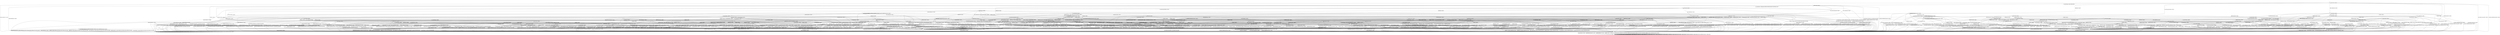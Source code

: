 digraph h23 {
s0 [label="s0"];
s1 [label="s1"];
s2 [label="s2"];
s6 [label="s6"];
s10 [label="s10"];
s30 [label="s30"];
s75 [label="s75"];
s77 [label="s77"];
s3 [label="s3"];
s4 [label="s4"];
s7 [label="s7"];
s8 [label="s8"];
s9 [label="s9"];
s11 [label="s11"];
s22 [label="s22"];
s76 [label="s76"];
s78 [label="s78"];
s79 [label="s79"];
s81 [label="s81"];
s83 [label="s83"];
s85 [label="s85"];
s88 [label="s88"];
s98 [label="s98"];
s100 [label="s100"];
s5 [label="s5"];
s12 [label="s12"];
s13 [label="s13"];
s14 [label="s14"];
s23 [label="s23"];
s24 [label="s24"];
s31 [label="s31"];
s33 [label="s33"];
s38 [label="s38"];
s39 [label="s39"];
s44 [label="s44"];
s80 [label="s80"];
s82 [label="s82"];
s86 [label="s86"];
s87 [label="s87"];
s89 [label="s89"];
s90 [label="s90"];
s92 [label="s92"];
s94 [label="s94"];
s99 [label="s99"];
s15 [label="s15"];
s16 [label="s16"];
s25 [label="s25"];
s26 [label="s26"];
s32 [label="s32"];
s34 [label="s34"];
s36 [label="s36"];
s40 [label="s40"];
s41 [label="s41"];
s42 [label="s42"];
s46 [label="s46"];
s53 [label="s53"];
s54 [label="s54"];
s60 [label="s60"];
s84 [label="s84"];
s91 [label="s91"];
s93 [label="s93"];
s96 [label="s96"];
s97 [label="s97"];
s101 [label="s101"];
s17 [label="s17"];
s18 [label="s18"];
s19 [label="s19"];
s20 [label="s20"];
s27 [label="s27"];
s35 [label="s35"];
s37 [label="s37"];
s43 [label="s43"];
s47 [label="s47"];
s48 [label="s48"];
s49 [label="s49"];
s55 [label="s55"];
s56 [label="s56"];
s57 [label="s57"];
s61 [label="s61"];
s62 [label="s62"];
s95 [label="s95"];
s21 [label="s21"];
s28 [label="s28"];
s45 [label="s45"];
s50 [label="s50"];
s51 [label="s51"];
s58 [label="s58"];
s59 [label="s59"];
s63 [label="s63"];
s64 [label="s64"];
s65 [label="s65"];
s66 [label="s66"];
s68 [label="s68"];
s69 [label="s69"];
s29 [label="s29"];
s52 [label="s52"];
s67 [label="s67"];
s70 [label="s70"];
s71 [label="s71"];
s72 [label="s72"];
s73 [label="s73"];
s74 [label="s74"];
s0 -> s1 [label="RSA_CLIENT_HELLO / HELLO_VERIFY_REQUEST"];
s0 -> s2 [label="RSA_CLIENT_KEY_EXCHANGE / TIMEOUT"];
s0 -> s10 [label="CHANGE_CIPHER_SPEC / TIMEOUT"];
s0 -> s30 [label="FINISHED / TIMEOUT"];
s0 -> s0 [label="APPLICATION / TIMEOUT"];
s0 -> s75 [label="CERTIFICATE / TIMEOUT"];
s0 -> s77 [label="EMPTY_CERTIFICATE / TIMEOUT"];
s0 -> s30 [label="CERTIFICATE_VERIFY / TIMEOUT"];
s0 -> s6 [label="Alert(WARNING,CLOSE_NOTIFY) / TIMEOUT"];
s0 -> s6 [label="Alert(FATAL,UNEXPECTED_MESSAGE) / TIMEOUT"];
s1 -> s3 [label="RSA_CLIENT_HELLO / SERVER_HELLO,CERTIFICATE,CERTIFICATE_REQUEST,SERVER_HELLO_DONE"];
s1 -> s4 [label="RSA_CLIENT_KEY_EXCHANGE / TIMEOUT"];
s1 -> s10 [label="CHANGE_CIPHER_SPEC / TIMEOUT"];
s1 -> s8 [label="FINISHED / TIMEOUT"];
s1 -> s1 [label="APPLICATION / TIMEOUT"];
s1 -> s22 [label="CERTIFICATE / TIMEOUT"];
s1 -> s11 [label="EMPTY_CERTIFICATE / TIMEOUT"];
s1 -> s8 [label="CERTIFICATE_VERIFY / TIMEOUT"];
s1 -> s6 [label="Alert(WARNING,CLOSE_NOTIFY) / Alert(WARNING,CLOSE_NOTIFY)"];
s1 -> s6 [label="Alert(FATAL,UNEXPECTED_MESSAGE) / TIMEOUT"];
s2 -> s81 [label="RSA_CLIENT_HELLO / TIMEOUT"];
s2 -> s30 [label="RSA_CLIENT_KEY_EXCHANGE / TIMEOUT"];
s2 -> s9 [label="CHANGE_CIPHER_SPEC / TIMEOUT"];
s2 -> s88 [label="FINISHED / TIMEOUT"];
s2 -> s2 [label="APPLICATION / TIMEOUT"];
s2 -> s79 [label="CERTIFICATE / TIMEOUT"];
s2 -> s79 [label="EMPTY_CERTIFICATE / TIMEOUT"];
s2 -> s76 [label="CERTIFICATE_VERIFY / TIMEOUT"];
s2 -> s6 [label="Alert(WARNING,CLOSE_NOTIFY) / TIMEOUT"];
s2 -> s6 [label="Alert(FATAL,UNEXPECTED_MESSAGE) / TIMEOUT"];
s6 -> s7 [label="RSA_CLIENT_HELLO / TIMEOUT"];
s6 -> s7 [label="RSA_CLIENT_KEY_EXCHANGE / TIMEOUT"];
s6 -> s7 [label="CHANGE_CIPHER_SPEC / TIMEOUT"];
s6 -> s7 [label="FINISHED / TIMEOUT"];
s6 -> s7 [label="APPLICATION / TIMEOUT"];
s6 -> s7 [label="CERTIFICATE / TIMEOUT"];
s6 -> s7 [label="EMPTY_CERTIFICATE / TIMEOUT"];
s6 -> s7 [label="CERTIFICATE_VERIFY / TIMEOUT"];
s6 -> s7 [label="Alert(WARNING,CLOSE_NOTIFY) / TIMEOUT"];
s6 -> s7 [label="Alert(FATAL,UNEXPECTED_MESSAGE) / TIMEOUT"];
s10 -> s10 [label="RSA_CLIENT_HELLO / TIMEOUT"];
s10 -> s10 [label="RSA_CLIENT_KEY_EXCHANGE / TIMEOUT"];
s10 -> s10 [label="CHANGE_CIPHER_SPEC / TIMEOUT"];
s10 -> s10 [label="FINISHED / TIMEOUT"];
s10 -> s10 [label="APPLICATION / TIMEOUT"];
s10 -> s10 [label="CERTIFICATE / TIMEOUT"];
s10 -> s10 [label="EMPTY_CERTIFICATE / TIMEOUT"];
s10 -> s10 [label="CERTIFICATE_VERIFY / TIMEOUT"];
s10 -> s10 [label="Alert(WARNING,CLOSE_NOTIFY) / TIMEOUT"];
s10 -> s10 [label="Alert(FATAL,UNEXPECTED_MESSAGE) / TIMEOUT"];
s30 -> s30 [label="RSA_CLIENT_HELLO / TIMEOUT"];
s30 -> s30 [label="RSA_CLIENT_KEY_EXCHANGE / TIMEOUT"];
s30 -> s10 [label="CHANGE_CIPHER_SPEC / TIMEOUT"];
s30 -> s30 [label="FINISHED / TIMEOUT"];
s30 -> s30 [label="APPLICATION / TIMEOUT"];
s30 -> s30 [label="CERTIFICATE / TIMEOUT"];
s30 -> s30 [label="EMPTY_CERTIFICATE / TIMEOUT"];
s30 -> s30 [label="CERTIFICATE_VERIFY / TIMEOUT"];
s30 -> s6 [label="Alert(WARNING,CLOSE_NOTIFY) / TIMEOUT"];
s30 -> s6 [label="Alert(FATAL,UNEXPECTED_MESSAGE) / TIMEOUT"];
s75 -> s98 [label="RSA_CLIENT_HELLO / TIMEOUT"];
s75 -> s100 [label="RSA_CLIENT_KEY_EXCHANGE / TIMEOUT"];
s75 -> s10 [label="CHANGE_CIPHER_SPEC / TIMEOUT"];
s75 -> s75 [label="FINISHED / TIMEOUT"];
s75 -> s75 [label="APPLICATION / TIMEOUT"];
s75 -> s30 [label="CERTIFICATE / TIMEOUT"];
s75 -> s30 [label="EMPTY_CERTIFICATE / TIMEOUT"];
s75 -> s78 [label="CERTIFICATE_VERIFY / TIMEOUT"];
s75 -> s6 [label="Alert(WARNING,CLOSE_NOTIFY) / TIMEOUT"];
s75 -> s6 [label="Alert(FATAL,UNEXPECTED_MESSAGE) / TIMEOUT"];
s77 -> s83 [label="RSA_CLIENT_HELLO / TIMEOUT"];
s77 -> s79 [label="RSA_CLIENT_KEY_EXCHANGE / TIMEOUT"];
s77 -> s9 [label="CHANGE_CIPHER_SPEC / TIMEOUT"];
s77 -> s85 [label="FINISHED / TIMEOUT"];
s77 -> s77 [label="APPLICATION / TIMEOUT"];
s77 -> s30 [label="CERTIFICATE / TIMEOUT"];
s77 -> s30 [label="EMPTY_CERTIFICATE / TIMEOUT"];
s77 -> s78 [label="CERTIFICATE_VERIFY / TIMEOUT"];
s77 -> s6 [label="Alert(WARNING,CLOSE_NOTIFY) / TIMEOUT"];
s77 -> s6 [label="Alert(FATAL,UNEXPECTED_MESSAGE) / TIMEOUT"];
s3 -> s6 [label="RSA_CLIENT_HELLO / Alert(FATAL,UNEXPECTED_MESSAGE)"];
s3 -> s13 [label="RSA_CLIENT_KEY_EXCHANGE / TIMEOUT"];
s3 -> s10 [label="CHANGE_CIPHER_SPEC / TIMEOUT"];
s3 -> s8 [label="FINISHED / TIMEOUT"];
s3 -> s3 [label="APPLICATION / TIMEOUT"];
s3 -> s99 [label="CERTIFICATE / TIMEOUT"];
s3 -> s33 [label="EMPTY_CERTIFICATE / TIMEOUT"];
s3 -> s8 [label="CERTIFICATE_VERIFY / TIMEOUT"];
s3 -> s6 [label="Alert(WARNING,CLOSE_NOTIFY) / Alert(WARNING,CLOSE_NOTIFY)"];
s3 -> s6 [label="Alert(FATAL,UNEXPECTED_MESSAGE) / TIMEOUT"];
s4 -> s12 [label="RSA_CLIENT_HELLO / TIMEOUT"];
s4 -> s8 [label="RSA_CLIENT_KEY_EXCHANGE / TIMEOUT"];
s4 -> s5 [label="CHANGE_CIPHER_SPEC / TIMEOUT"];
s4 -> s23 [label="FINISHED / TIMEOUT"];
s4 -> s4 [label="APPLICATION / TIMEOUT"];
s4 -> s31 [label="CERTIFICATE / TIMEOUT"];
s4 -> s31 [label="EMPTY_CERTIFICATE / TIMEOUT"];
s4 -> s38 [label="CERTIFICATE_VERIFY / TIMEOUT"];
s4 -> s6 [label="Alert(WARNING,CLOSE_NOTIFY) / Alert(WARNING,CLOSE_NOTIFY)"];
s4 -> s6 [label="Alert(FATAL,UNEXPECTED_MESSAGE) / TIMEOUT"];
s7 -> s7 [label="RSA_CLIENT_HELLO / SOCKET_CLOSED"];
s7 -> s7 [label="RSA_CLIENT_KEY_EXCHANGE / SOCKET_CLOSED"];
s7 -> s7 [label="CHANGE_CIPHER_SPEC / SOCKET_CLOSED"];
s7 -> s7 [label="FINISHED / SOCKET_CLOSED"];
s7 -> s7 [label="APPLICATION / SOCKET_CLOSED"];
s7 -> s7 [label="CERTIFICATE / SOCKET_CLOSED"];
s7 -> s7 [label="EMPTY_CERTIFICATE / SOCKET_CLOSED"];
s7 -> s7 [label="CERTIFICATE_VERIFY / SOCKET_CLOSED"];
s7 -> s7 [label="Alert(WARNING,CLOSE_NOTIFY) / SOCKET_CLOSED"];
s7 -> s7 [label="Alert(FATAL,UNEXPECTED_MESSAGE) / SOCKET_CLOSED"];
s8 -> s8 [label="RSA_CLIENT_HELLO / TIMEOUT"];
s8 -> s8 [label="RSA_CLIENT_KEY_EXCHANGE / TIMEOUT"];
s8 -> s10 [label="CHANGE_CIPHER_SPEC / TIMEOUT"];
s8 -> s8 [label="FINISHED / TIMEOUT"];
s8 -> s8 [label="APPLICATION / TIMEOUT"];
s8 -> s8 [label="CERTIFICATE / TIMEOUT"];
s8 -> s8 [label="EMPTY_CERTIFICATE / TIMEOUT"];
s8 -> s8 [label="CERTIFICATE_VERIFY / TIMEOUT"];
s8 -> s6 [label="Alert(WARNING,CLOSE_NOTIFY) / Alert(WARNING,CLOSE_NOTIFY)"];
s8 -> s6 [label="Alert(FATAL,UNEXPECTED_MESSAGE) / TIMEOUT"];
s9 -> s6 [label="RSA_CLIENT_HELLO / TIMEOUT"];
s9 -> s6 [label="RSA_CLIENT_KEY_EXCHANGE / TIMEOUT"];
s9 -> s10 [label="CHANGE_CIPHER_SPEC / TIMEOUT"];
s9 -> s6 [label="FINISHED / TIMEOUT"];
s9 -> s9 [label="APPLICATION / TIMEOUT"];
s9 -> s6 [label="CERTIFICATE / TIMEOUT"];
s9 -> s6 [label="EMPTY_CERTIFICATE / TIMEOUT"];
s9 -> s6 [label="CERTIFICATE_VERIFY / TIMEOUT"];
s9 -> s9 [label="Alert(WARNING,CLOSE_NOTIFY) / TIMEOUT"];
s9 -> s9 [label="Alert(FATAL,UNEXPECTED_MESSAGE) / TIMEOUT"];
s11 -> s14 [label="RSA_CLIENT_HELLO / TIMEOUT"];
s11 -> s31 [label="RSA_CLIENT_KEY_EXCHANGE / TIMEOUT"];
s11 -> s5 [label="CHANGE_CIPHER_SPEC / TIMEOUT"];
s11 -> s24 [label="FINISHED / TIMEOUT"];
s11 -> s11 [label="APPLICATION / TIMEOUT"];
s11 -> s8 [label="CERTIFICATE / TIMEOUT"];
s11 -> s8 [label="EMPTY_CERTIFICATE / TIMEOUT"];
s11 -> s39 [label="CERTIFICATE_VERIFY / TIMEOUT"];
s11 -> s6 [label="Alert(WARNING,CLOSE_NOTIFY) / Alert(WARNING,CLOSE_NOTIFY)"];
s11 -> s6 [label="Alert(FATAL,UNEXPECTED_MESSAGE) / TIMEOUT"];
s22 -> s22 [label="RSA_CLIENT_HELLO / TIMEOUT"];
s22 -> s99 [label="RSA_CLIENT_KEY_EXCHANGE / TIMEOUT"];
s22 -> s10 [label="CHANGE_CIPHER_SPEC / TIMEOUT"];
s22 -> s44 [label="FINISHED / TIMEOUT"];
s22 -> s22 [label="APPLICATION / TIMEOUT"];
s22 -> s8 [label="CERTIFICATE / TIMEOUT"];
s22 -> s8 [label="EMPTY_CERTIFICATE / TIMEOUT"];
s22 -> s39 [label="CERTIFICATE_VERIFY / TIMEOUT"];
s22 -> s6 [label="Alert(WARNING,CLOSE_NOTIFY) / Alert(WARNING,CLOSE_NOTIFY)"];
s22 -> s6 [label="Alert(FATAL,UNEXPECTED_MESSAGE) / TIMEOUT"];
s76 -> s82 [label="RSA_CLIENT_HELLO / TIMEOUT"];
s76 -> s30 [label="RSA_CLIENT_KEY_EXCHANGE / TIMEOUT"];
s76 -> s9 [label="CHANGE_CIPHER_SPEC / TIMEOUT"];
s76 -> s89 [label="FINISHED / TIMEOUT"];
s76 -> s76 [label="APPLICATION / TIMEOUT"];
s76 -> s80 [label="CERTIFICATE / TIMEOUT"];
s76 -> s80 [label="EMPTY_CERTIFICATE / TIMEOUT"];
s76 -> s30 [label="CERTIFICATE_VERIFY / TIMEOUT"];
s76 -> s6 [label="Alert(WARNING,CLOSE_NOTIFY) / TIMEOUT"];
s76 -> s6 [label="Alert(FATAL,UNEXPECTED_MESSAGE) / TIMEOUT"];
s78 -> s78 [label="RSA_CLIENT_HELLO / TIMEOUT"];
s78 -> s80 [label="RSA_CLIENT_KEY_EXCHANGE / TIMEOUT"];
s78 -> s9 [label="CHANGE_CIPHER_SPEC / TIMEOUT"];
s78 -> s86 [label="FINISHED / TIMEOUT"];
s78 -> s78 [label="APPLICATION / TIMEOUT"];
s78 -> s30 [label="CERTIFICATE / TIMEOUT"];
s78 -> s30 [label="EMPTY_CERTIFICATE / TIMEOUT"];
s78 -> s30 [label="CERTIFICATE_VERIFY / TIMEOUT"];
s78 -> s6 [label="Alert(WARNING,CLOSE_NOTIFY) / TIMEOUT"];
s78 -> s6 [label="Alert(FATAL,UNEXPECTED_MESSAGE) / TIMEOUT"];
s79 -> s87 [label="RSA_CLIENT_HELLO / TIMEOUT"];
s79 -> s30 [label="RSA_CLIENT_KEY_EXCHANGE / TIMEOUT"];
s79 -> s9 [label="CHANGE_CIPHER_SPEC / TIMEOUT"];
s79 -> s92 [label="FINISHED / TIMEOUT"];
s79 -> s79 [label="APPLICATION / TIMEOUT"];
s79 -> s30 [label="CERTIFICATE / TIMEOUT"];
s79 -> s30 [label="EMPTY_CERTIFICATE / TIMEOUT"];
s79 -> s80 [label="CERTIFICATE_VERIFY / TIMEOUT"];
s79 -> s6 [label="Alert(WARNING,CLOSE_NOTIFY) / TIMEOUT"];
s79 -> s6 [label="Alert(FATAL,UNEXPECTED_MESSAGE) / TIMEOUT"];
s81 -> s30 [label="RSA_CLIENT_HELLO / TIMEOUT"];
s81 -> s30 [label="RSA_CLIENT_KEY_EXCHANGE / TIMEOUT"];
s81 -> s9 [label="CHANGE_CIPHER_SPEC / TIMEOUT"];
s81 -> s90 [label="FINISHED / TIMEOUT"];
s81 -> s81 [label="APPLICATION / TIMEOUT"];
s81 -> s87 [label="CERTIFICATE / TIMEOUT"];
s81 -> s87 [label="EMPTY_CERTIFICATE / TIMEOUT"];
s81 -> s82 [label="CERTIFICATE_VERIFY / TIMEOUT"];
s81 -> s6 [label="Alert(WARNING,CLOSE_NOTIFY) / TIMEOUT"];
s81 -> s6 [label="Alert(FATAL,UNEXPECTED_MESSAGE) / TIMEOUT"];
s83 -> s30 [label="RSA_CLIENT_HELLO / TIMEOUT"];
s83 -> s87 [label="RSA_CLIENT_KEY_EXCHANGE / TIMEOUT"];
s83 -> s9 [label="CHANGE_CIPHER_SPEC / TIMEOUT"];
s83 -> s94 [label="FINISHED / TIMEOUT"];
s83 -> s83 [label="APPLICATION / TIMEOUT"];
s83 -> s30 [label="CERTIFICATE / TIMEOUT"];
s83 -> s30 [label="EMPTY_CERTIFICATE / TIMEOUT"];
s83 -> s78 [label="CERTIFICATE_VERIFY / TIMEOUT"];
s83 -> s6 [label="Alert(WARNING,CLOSE_NOTIFY) / TIMEOUT"];
s83 -> s6 [label="Alert(FATAL,UNEXPECTED_MESSAGE) / TIMEOUT"];
s85 -> s94 [label="RSA_CLIENT_HELLO / TIMEOUT"];
s85 -> s92 [label="RSA_CLIENT_KEY_EXCHANGE / TIMEOUT"];
s85 -> s9 [label="CHANGE_CIPHER_SPEC / TIMEOUT"];
s85 -> s30 [label="FINISHED / TIMEOUT"];
s85 -> s85 [label="APPLICATION / TIMEOUT"];
s85 -> s30 [label="CERTIFICATE / TIMEOUT"];
s85 -> s30 [label="EMPTY_CERTIFICATE / TIMEOUT"];
s85 -> s86 [label="CERTIFICATE_VERIFY / TIMEOUT"];
s85 -> s6 [label="Alert(WARNING,CLOSE_NOTIFY) / TIMEOUT"];
s85 -> s6 [label="Alert(FATAL,UNEXPECTED_MESSAGE) / TIMEOUT"];
s88 -> s90 [label="RSA_CLIENT_HELLO / TIMEOUT"];
s88 -> s30 [label="RSA_CLIENT_KEY_EXCHANGE / TIMEOUT"];
s88 -> s9 [label="CHANGE_CIPHER_SPEC / TIMEOUT"];
s88 -> s30 [label="FINISHED / TIMEOUT"];
s88 -> s88 [label="APPLICATION / TIMEOUT"];
s88 -> s92 [label="CERTIFICATE / TIMEOUT"];
s88 -> s92 [label="EMPTY_CERTIFICATE / TIMEOUT"];
s88 -> s89 [label="CERTIFICATE_VERIFY / TIMEOUT"];
s88 -> s6 [label="Alert(WARNING,CLOSE_NOTIFY) / TIMEOUT"];
s88 -> s6 [label="Alert(FATAL,UNEXPECTED_MESSAGE) / TIMEOUT"];
s98 -> s30 [label="RSA_CLIENT_HELLO / TIMEOUT"];
s98 -> s100 [label="RSA_CLIENT_KEY_EXCHANGE / TIMEOUT"];
s98 -> s10 [label="CHANGE_CIPHER_SPEC / TIMEOUT"];
s98 -> s98 [label="FINISHED / TIMEOUT"];
s98 -> s98 [label="APPLICATION / TIMEOUT"];
s98 -> s30 [label="CERTIFICATE / TIMEOUT"];
s98 -> s30 [label="EMPTY_CERTIFICATE / TIMEOUT"];
s98 -> s78 [label="CERTIFICATE_VERIFY / TIMEOUT"];
s98 -> s6 [label="Alert(WARNING,CLOSE_NOTIFY) / TIMEOUT"];
s98 -> s6 [label="Alert(FATAL,UNEXPECTED_MESSAGE) / TIMEOUT"];
s100 -> s100 [label="RSA_CLIENT_HELLO / TIMEOUT"];
s100 -> s30 [label="RSA_CLIENT_KEY_EXCHANGE / TIMEOUT"];
s100 -> s10 [label="CHANGE_CIPHER_SPEC / TIMEOUT"];
s100 -> s100 [label="FINISHED / TIMEOUT"];
s100 -> s100 [label="APPLICATION / TIMEOUT"];
s100 -> s30 [label="CERTIFICATE / TIMEOUT"];
s100 -> s30 [label="EMPTY_CERTIFICATE / TIMEOUT"];
s100 -> s80 [label="CERTIFICATE_VERIFY / TIMEOUT"];
s100 -> s6 [label="Alert(WARNING,CLOSE_NOTIFY) / TIMEOUT"];
s100 -> s6 [label="Alert(FATAL,UNEXPECTED_MESSAGE) / TIMEOUT"];
s5 -> s6 [label="RSA_CLIENT_HELLO / Alert(FATAL,UNEXPECTED_MESSAGE)"];
s5 -> s6 [label="RSA_CLIENT_KEY_EXCHANGE / Alert(FATAL,UNEXPECTED_MESSAGE)"];
s5 -> s10 [label="CHANGE_CIPHER_SPEC / TIMEOUT"];
s5 -> s6 [label="FINISHED / Alert(FATAL,UNEXPECTED_MESSAGE)"];
s5 -> s5 [label="APPLICATION / TIMEOUT"];
s5 -> s6 [label="CERTIFICATE / Alert(FATAL,UNEXPECTED_MESSAGE)"];
s5 -> s6 [label="EMPTY_CERTIFICATE / Alert(FATAL,UNEXPECTED_MESSAGE)"];
s5 -> s6 [label="CERTIFICATE_VERIFY / Alert(FATAL,UNEXPECTED_MESSAGE)"];
s5 -> s5 [label="Alert(WARNING,CLOSE_NOTIFY) / TIMEOUT"];
s5 -> s5 [label="Alert(FATAL,UNEXPECTED_MESSAGE) / TIMEOUT"];
s12 -> s8 [label="RSA_CLIENT_HELLO / TIMEOUT"];
s12 -> s8 [label="RSA_CLIENT_KEY_EXCHANGE / TIMEOUT"];
s12 -> s5 [label="CHANGE_CIPHER_SPEC / TIMEOUT"];
s12 -> s25 [label="FINISHED / TIMEOUT"];
s12 -> s12 [label="APPLICATION / TIMEOUT"];
s12 -> s34 [label="CERTIFICATE / TIMEOUT"];
s12 -> s34 [label="EMPTY_CERTIFICATE / TIMEOUT"];
s12 -> s40 [label="CERTIFICATE_VERIFY / TIMEOUT"];
s12 -> s6 [label="Alert(WARNING,CLOSE_NOTIFY) / Alert(WARNING,CLOSE_NOTIFY)"];
s12 -> s6 [label="Alert(FATAL,UNEXPECTED_MESSAGE) / TIMEOUT"];
s13 -> s12 [label="RSA_CLIENT_HELLO / TIMEOUT"];
s13 -> s8 [label="RSA_CLIENT_KEY_EXCHANGE / TIMEOUT"];
s13 -> s15 [label="CHANGE_CIPHER_SPEC / TIMEOUT"];
s13 -> s23 [label="FINISHED / TIMEOUT"];
s13 -> s13 [label="APPLICATION / TIMEOUT"];
s13 -> s41 [label="CERTIFICATE / TIMEOUT"];
s13 -> s60 [label="EMPTY_CERTIFICATE / TIMEOUT"];
s13 -> s16 [label="CERTIFICATE_VERIFY / TIMEOUT"];
s13 -> s6 [label="Alert(WARNING,CLOSE_NOTIFY) / Alert(WARNING,CLOSE_NOTIFY)"];
s13 -> s6 [label="Alert(FATAL,UNEXPECTED_MESSAGE) / TIMEOUT"];
s14 -> s8 [label="RSA_CLIENT_HELLO / TIMEOUT"];
s14 -> s34 [label="RSA_CLIENT_KEY_EXCHANGE / TIMEOUT"];
s14 -> s5 [label="CHANGE_CIPHER_SPEC / TIMEOUT"];
s14 -> s26 [label="FINISHED / TIMEOUT"];
s14 -> s14 [label="APPLICATION / TIMEOUT"];
s14 -> s8 [label="CERTIFICATE / TIMEOUT"];
s14 -> s8 [label="EMPTY_CERTIFICATE / TIMEOUT"];
s14 -> s42 [label="CERTIFICATE_VERIFY / TIMEOUT"];
s14 -> s6 [label="Alert(WARNING,CLOSE_NOTIFY) / Alert(WARNING,CLOSE_NOTIFY)"];
s14 -> s6 [label="Alert(FATAL,UNEXPECTED_MESSAGE) / TIMEOUT"];
s23 -> s25 [label="RSA_CLIENT_HELLO / TIMEOUT"];
s23 -> s8 [label="RSA_CLIENT_KEY_EXCHANGE / TIMEOUT"];
s23 -> s5 [label="CHANGE_CIPHER_SPEC / TIMEOUT"];
s23 -> s8 [label="FINISHED / TIMEOUT"];
s23 -> s23 [label="APPLICATION / TIMEOUT"];
s23 -> s32 [label="CERTIFICATE / TIMEOUT"];
s23 -> s32 [label="EMPTY_CERTIFICATE / TIMEOUT"];
s23 -> s53 [label="CERTIFICATE_VERIFY / TIMEOUT"];
s23 -> s6 [label="Alert(WARNING,CLOSE_NOTIFY) / Alert(WARNING,CLOSE_NOTIFY)"];
s23 -> s6 [label="Alert(FATAL,UNEXPECTED_MESSAGE) / TIMEOUT"];
s24 -> s26 [label="RSA_CLIENT_HELLO / TIMEOUT"];
s24 -> s32 [label="RSA_CLIENT_KEY_EXCHANGE / TIMEOUT"];
s24 -> s5 [label="CHANGE_CIPHER_SPEC / TIMEOUT"];
s24 -> s8 [label="FINISHED / TIMEOUT"];
s24 -> s24 [label="APPLICATION / TIMEOUT"];
s24 -> s8 [label="CERTIFICATE / TIMEOUT"];
s24 -> s8 [label="EMPTY_CERTIFICATE / TIMEOUT"];
s24 -> s54 [label="CERTIFICATE_VERIFY / TIMEOUT"];
s24 -> s6 [label="Alert(WARNING,CLOSE_NOTIFY) / Alert(WARNING,CLOSE_NOTIFY)"];
s24 -> s6 [label="Alert(FATAL,UNEXPECTED_MESSAGE) / TIMEOUT"];
s31 -> s34 [label="RSA_CLIENT_HELLO / TIMEOUT"];
s31 -> s8 [label="RSA_CLIENT_KEY_EXCHANGE / TIMEOUT"];
s31 -> s5 [label="CHANGE_CIPHER_SPEC / TIMEOUT"];
s31 -> s32 [label="FINISHED / TIMEOUT"];
s31 -> s31 [label="APPLICATION / TIMEOUT"];
s31 -> s8 [label="CERTIFICATE / TIMEOUT"];
s31 -> s8 [label="EMPTY_CERTIFICATE / TIMEOUT"];
s31 -> s46 [label="CERTIFICATE_VERIFY / TIMEOUT"];
s31 -> s6 [label="Alert(WARNING,CLOSE_NOTIFY) / Alert(WARNING,CLOSE_NOTIFY)"];
s31 -> s6 [label="Alert(FATAL,UNEXPECTED_MESSAGE) / TIMEOUT"];
s33 -> s14 [label="RSA_CLIENT_HELLO / TIMEOUT"];
s33 -> s60 [label="RSA_CLIENT_KEY_EXCHANGE / TIMEOUT"];
s33 -> s5 [label="CHANGE_CIPHER_SPEC / TIMEOUT"];
s33 -> s24 [label="FINISHED / TIMEOUT"];
s33 -> s33 [label="APPLICATION / TIMEOUT"];
s33 -> s8 [label="CERTIFICATE / TIMEOUT"];
s33 -> s8 [label="EMPTY_CERTIFICATE / TIMEOUT"];
s33 -> s36 [label="CERTIFICATE_VERIFY / TIMEOUT"];
s33 -> s6 [label="Alert(WARNING,CLOSE_NOTIFY) / Alert(WARNING,CLOSE_NOTIFY)"];
s33 -> s6 [label="Alert(FATAL,UNEXPECTED_MESSAGE) / TIMEOUT"];
s38 -> s40 [label="RSA_CLIENT_HELLO / TIMEOUT"];
s38 -> s8 [label="RSA_CLIENT_KEY_EXCHANGE / TIMEOUT"];
s38 -> s5 [label="CHANGE_CIPHER_SPEC / TIMEOUT"];
s38 -> s53 [label="FINISHED / TIMEOUT"];
s38 -> s38 [label="APPLICATION / TIMEOUT"];
s38 -> s46 [label="CERTIFICATE / TIMEOUT"];
s38 -> s46 [label="EMPTY_CERTIFICATE / TIMEOUT"];
s38 -> s8 [label="CERTIFICATE_VERIFY / TIMEOUT"];
s38 -> s6 [label="Alert(WARNING,CLOSE_NOTIFY) / Alert(WARNING,CLOSE_NOTIFY)"];
s38 -> s6 [label="Alert(FATAL,UNEXPECTED_MESSAGE) / TIMEOUT"];
s39 -> s42 [label="RSA_CLIENT_HELLO / TIMEOUT"];
s39 -> s46 [label="RSA_CLIENT_KEY_EXCHANGE / TIMEOUT"];
s39 -> s5 [label="CHANGE_CIPHER_SPEC / TIMEOUT"];
s39 -> s54 [label="FINISHED / TIMEOUT"];
s39 -> s39 [label="APPLICATION / TIMEOUT"];
s39 -> s8 [label="CERTIFICATE / TIMEOUT"];
s39 -> s8 [label="EMPTY_CERTIFICATE / TIMEOUT"];
s39 -> s8 [label="CERTIFICATE_VERIFY / TIMEOUT"];
s39 -> s6 [label="Alert(WARNING,CLOSE_NOTIFY) / Alert(WARNING,CLOSE_NOTIFY)"];
s39 -> s6 [label="Alert(FATAL,UNEXPECTED_MESSAGE) / TIMEOUT"];
s44 -> s97 [label="RSA_CLIENT_HELLO / TIMEOUT"];
s44 -> s44 [label="RSA_CLIENT_KEY_EXCHANGE / TIMEOUT"];
s44 -> s10 [label="CHANGE_CIPHER_SPEC / TIMEOUT"];
s44 -> s8 [label="FINISHED / TIMEOUT"];
s44 -> s44 [label="APPLICATION / TIMEOUT"];
s44 -> s8 [label="CERTIFICATE / TIMEOUT"];
s44 -> s8 [label="EMPTY_CERTIFICATE / TIMEOUT"];
s44 -> s54 [label="CERTIFICATE_VERIFY / TIMEOUT"];
s44 -> s6 [label="Alert(WARNING,CLOSE_NOTIFY) / Alert(WARNING,CLOSE_NOTIFY)"];
s44 -> s6 [label="Alert(FATAL,UNEXPECTED_MESSAGE) / TIMEOUT"];
s80 -> s84 [label="RSA_CLIENT_HELLO / TIMEOUT"];
s80 -> s30 [label="RSA_CLIENT_KEY_EXCHANGE / TIMEOUT"];
s80 -> s9 [label="CHANGE_CIPHER_SPEC / TIMEOUT"];
s80 -> s93 [label="FINISHED / TIMEOUT"];
s80 -> s80 [label="APPLICATION / TIMEOUT"];
s80 -> s30 [label="CERTIFICATE / TIMEOUT"];
s80 -> s30 [label="EMPTY_CERTIFICATE / TIMEOUT"];
s80 -> s30 [label="CERTIFICATE_VERIFY / TIMEOUT"];
s80 -> s6 [label="Alert(WARNING,CLOSE_NOTIFY) / TIMEOUT"];
s80 -> s6 [label="Alert(FATAL,UNEXPECTED_MESSAGE) / TIMEOUT"];
s82 -> s30 [label="RSA_CLIENT_HELLO / TIMEOUT"];
s82 -> s30 [label="RSA_CLIENT_KEY_EXCHANGE / TIMEOUT"];
s82 -> s9 [label="CHANGE_CIPHER_SPEC / TIMEOUT"];
s82 -> s91 [label="FINISHED / TIMEOUT"];
s82 -> s82 [label="APPLICATION / TIMEOUT"];
s82 -> s84 [label="CERTIFICATE / TIMEOUT"];
s82 -> s84 [label="EMPTY_CERTIFICATE / TIMEOUT"];
s82 -> s30 [label="CERTIFICATE_VERIFY / TIMEOUT"];
s82 -> s6 [label="Alert(WARNING,CLOSE_NOTIFY) / TIMEOUT"];
s82 -> s6 [label="Alert(FATAL,UNEXPECTED_MESSAGE) / TIMEOUT"];
s86 -> s86 [label="RSA_CLIENT_HELLO / TIMEOUT"];
s86 -> s93 [label="RSA_CLIENT_KEY_EXCHANGE / TIMEOUT"];
s86 -> s9 [label="CHANGE_CIPHER_SPEC / TIMEOUT"];
s86 -> s30 [label="FINISHED / TIMEOUT"];
s86 -> s86 [label="APPLICATION / TIMEOUT"];
s86 -> s30 [label="CERTIFICATE / TIMEOUT"];
s86 -> s30 [label="EMPTY_CERTIFICATE / TIMEOUT"];
s86 -> s30 [label="CERTIFICATE_VERIFY / TIMEOUT"];
s86 -> s6 [label="Alert(WARNING,CLOSE_NOTIFY) / TIMEOUT"];
s86 -> s6 [label="Alert(FATAL,UNEXPECTED_MESSAGE) / TIMEOUT"];
s87 -> s30 [label="RSA_CLIENT_HELLO / TIMEOUT"];
s87 -> s30 [label="RSA_CLIENT_KEY_EXCHANGE / TIMEOUT"];
s87 -> s9 [label="CHANGE_CIPHER_SPEC / TIMEOUT"];
s87 -> s96 [label="FINISHED / TIMEOUT"];
s87 -> s87 [label="APPLICATION / TIMEOUT"];
s87 -> s30 [label="CERTIFICATE / TIMEOUT"];
s87 -> s30 [label="EMPTY_CERTIFICATE / TIMEOUT"];
s87 -> s84 [label="CERTIFICATE_VERIFY / TIMEOUT"];
s87 -> s6 [label="Alert(WARNING,CLOSE_NOTIFY) / TIMEOUT"];
s87 -> s6 [label="Alert(FATAL,UNEXPECTED_MESSAGE) / TIMEOUT"];
s89 -> s91 [label="RSA_CLIENT_HELLO / TIMEOUT"];
s89 -> s30 [label="RSA_CLIENT_KEY_EXCHANGE / TIMEOUT"];
s89 -> s9 [label="CHANGE_CIPHER_SPEC / TIMEOUT"];
s89 -> s30 [label="FINISHED / TIMEOUT"];
s89 -> s89 [label="APPLICATION / TIMEOUT"];
s89 -> s93 [label="CERTIFICATE / TIMEOUT"];
s89 -> s93 [label="EMPTY_CERTIFICATE / TIMEOUT"];
s89 -> s30 [label="CERTIFICATE_VERIFY / TIMEOUT"];
s89 -> s6 [label="Alert(WARNING,CLOSE_NOTIFY) / TIMEOUT"];
s89 -> s6 [label="Alert(FATAL,UNEXPECTED_MESSAGE) / TIMEOUT"];
s90 -> s30 [label="RSA_CLIENT_HELLO / TIMEOUT"];
s90 -> s30 [label="RSA_CLIENT_KEY_EXCHANGE / TIMEOUT"];
s90 -> s9 [label="CHANGE_CIPHER_SPEC / TIMEOUT"];
s90 -> s30 [label="FINISHED / TIMEOUT"];
s90 -> s90 [label="APPLICATION / TIMEOUT"];
s90 -> s96 [label="CERTIFICATE / TIMEOUT"];
s90 -> s96 [label="EMPTY_CERTIFICATE / TIMEOUT"];
s90 -> s91 [label="CERTIFICATE_VERIFY / TIMEOUT"];
s90 -> s6 [label="Alert(WARNING,CLOSE_NOTIFY) / TIMEOUT"];
s90 -> s6 [label="Alert(FATAL,UNEXPECTED_MESSAGE) / TIMEOUT"];
s92 -> s96 [label="RSA_CLIENT_HELLO / TIMEOUT"];
s92 -> s30 [label="RSA_CLIENT_KEY_EXCHANGE / TIMEOUT"];
s92 -> s9 [label="CHANGE_CIPHER_SPEC / TIMEOUT"];
s92 -> s30 [label="FINISHED / TIMEOUT"];
s92 -> s92 [label="APPLICATION / TIMEOUT"];
s92 -> s30 [label="CERTIFICATE / TIMEOUT"];
s92 -> s30 [label="EMPTY_CERTIFICATE / TIMEOUT"];
s92 -> s93 [label="CERTIFICATE_VERIFY / TIMEOUT"];
s92 -> s6 [label="Alert(WARNING,CLOSE_NOTIFY) / TIMEOUT"];
s92 -> s6 [label="Alert(FATAL,UNEXPECTED_MESSAGE) / TIMEOUT"];
s94 -> s30 [label="RSA_CLIENT_HELLO / TIMEOUT"];
s94 -> s96 [label="RSA_CLIENT_KEY_EXCHANGE / TIMEOUT"];
s94 -> s9 [label="CHANGE_CIPHER_SPEC / TIMEOUT"];
s94 -> s30 [label="FINISHED / TIMEOUT"];
s94 -> s94 [label="APPLICATION / TIMEOUT"];
s94 -> s30 [label="CERTIFICATE / TIMEOUT"];
s94 -> s30 [label="EMPTY_CERTIFICATE / TIMEOUT"];
s94 -> s86 [label="CERTIFICATE_VERIFY / TIMEOUT"];
s94 -> s6 [label="Alert(WARNING,CLOSE_NOTIFY) / TIMEOUT"];
s94 -> s6 [label="Alert(FATAL,UNEXPECTED_MESSAGE) / TIMEOUT"];
s99 -> s22 [label="RSA_CLIENT_HELLO / TIMEOUT"];
s99 -> s8 [label="RSA_CLIENT_KEY_EXCHANGE / TIMEOUT"];
s99 -> s10 [label="CHANGE_CIPHER_SPEC / TIMEOUT"];
s99 -> s44 [label="FINISHED / TIMEOUT"];
s99 -> s99 [label="APPLICATION / TIMEOUT"];
s99 -> s8 [label="CERTIFICATE / TIMEOUT"];
s99 -> s8 [label="EMPTY_CERTIFICATE / TIMEOUT"];
s99 -> s101 [label="CERTIFICATE_VERIFY / TIMEOUT"];
s99 -> s6 [label="Alert(WARNING,CLOSE_NOTIFY) / Alert(WARNING,CLOSE_NOTIFY)"];
s99 -> s6 [label="Alert(FATAL,UNEXPECTED_MESSAGE) / TIMEOUT"];
s15 -> s61 [label="RSA_CLIENT_HELLO / TIMEOUT"];
s15 -> s8 [label="RSA_CLIENT_KEY_EXCHANGE / TIMEOUT"];
s15 -> s10 [label="CHANGE_CIPHER_SPEC / TIMEOUT"];
s15 -> s17 [label="FINISHED / CHANGE_CIPHER_SPEC,FINISHED,CHANGE_CIPHER_SPEC,FINISHED"];
s15 -> s15 [label="APPLICATION / TIMEOUT"];
s15 -> s27 [label="CERTIFICATE / TIMEOUT"];
s15 -> s43 [label="EMPTY_CERTIFICATE / TIMEOUT"];
s15 -> s62 [label="CERTIFICATE_VERIFY / TIMEOUT"];
s15 -> s15 [label="Alert(WARNING,CLOSE_NOTIFY) / TIMEOUT"];
s15 -> s15 [label="Alert(FATAL,UNEXPECTED_MESSAGE) / TIMEOUT"];
s16 -> s18 [label="RSA_CLIENT_HELLO / TIMEOUT"];
s16 -> s8 [label="RSA_CLIENT_KEY_EXCHANGE / TIMEOUT"];
s16 -> s19 [label="CHANGE_CIPHER_SPEC / TIMEOUT"];
s16 -> s49 [label="FINISHED / TIMEOUT"];
s16 -> s16 [label="APPLICATION / TIMEOUT"];
s16 -> s20 [label="CERTIFICATE / TIMEOUT"];
s16 -> s20 [label="EMPTY_CERTIFICATE / TIMEOUT"];
s16 -> s8 [label="CERTIFICATE_VERIFY / TIMEOUT"];
s16 -> s6 [label="Alert(WARNING,CLOSE_NOTIFY) / Alert(WARNING,CLOSE_NOTIFY)"];
s16 -> s6 [label="Alert(FATAL,UNEXPECTED_MESSAGE) / TIMEOUT"];
s25 -> s8 [label="RSA_CLIENT_HELLO / TIMEOUT"];
s25 -> s8 [label="RSA_CLIENT_KEY_EXCHANGE / TIMEOUT"];
s25 -> s5 [label="CHANGE_CIPHER_SPEC / TIMEOUT"];
s25 -> s8 [label="FINISHED / TIMEOUT"];
s25 -> s25 [label="APPLICATION / TIMEOUT"];
s25 -> s35 [label="CERTIFICATE / TIMEOUT"];
s25 -> s35 [label="EMPTY_CERTIFICATE / TIMEOUT"];
s25 -> s55 [label="CERTIFICATE_VERIFY / TIMEOUT"];
s25 -> s6 [label="Alert(WARNING,CLOSE_NOTIFY) / Alert(WARNING,CLOSE_NOTIFY)"];
s25 -> s6 [label="Alert(FATAL,UNEXPECTED_MESSAGE) / TIMEOUT"];
s26 -> s8 [label="RSA_CLIENT_HELLO / TIMEOUT"];
s26 -> s35 [label="RSA_CLIENT_KEY_EXCHANGE / TIMEOUT"];
s26 -> s5 [label="CHANGE_CIPHER_SPEC / TIMEOUT"];
s26 -> s8 [label="FINISHED / TIMEOUT"];
s26 -> s26 [label="APPLICATION / TIMEOUT"];
s26 -> s8 [label="CERTIFICATE / TIMEOUT"];
s26 -> s8 [label="EMPTY_CERTIFICATE / TIMEOUT"];
s26 -> s56 [label="CERTIFICATE_VERIFY / TIMEOUT"];
s26 -> s6 [label="Alert(WARNING,CLOSE_NOTIFY) / Alert(WARNING,CLOSE_NOTIFY)"];
s26 -> s6 [label="Alert(FATAL,UNEXPECTED_MESSAGE) / TIMEOUT"];
s32 -> s35 [label="RSA_CLIENT_HELLO / TIMEOUT"];
s32 -> s8 [label="RSA_CLIENT_KEY_EXCHANGE / TIMEOUT"];
s32 -> s5 [label="CHANGE_CIPHER_SPEC / TIMEOUT"];
s32 -> s8 [label="FINISHED / TIMEOUT"];
s32 -> s32 [label="APPLICATION / TIMEOUT"];
s32 -> s8 [label="CERTIFICATE / TIMEOUT"];
s32 -> s8 [label="EMPTY_CERTIFICATE / TIMEOUT"];
s32 -> s57 [label="CERTIFICATE_VERIFY / TIMEOUT"];
s32 -> s6 [label="Alert(WARNING,CLOSE_NOTIFY) / Alert(WARNING,CLOSE_NOTIFY)"];
s32 -> s6 [label="Alert(FATAL,UNEXPECTED_MESSAGE) / TIMEOUT"];
s34 -> s8 [label="RSA_CLIENT_HELLO / TIMEOUT"];
s34 -> s8 [label="RSA_CLIENT_KEY_EXCHANGE / TIMEOUT"];
s34 -> s5 [label="CHANGE_CIPHER_SPEC / TIMEOUT"];
s34 -> s35 [label="FINISHED / TIMEOUT"];
s34 -> s34 [label="APPLICATION / TIMEOUT"];
s34 -> s8 [label="CERTIFICATE / TIMEOUT"];
s34 -> s8 [label="EMPTY_CERTIFICATE / TIMEOUT"];
s34 -> s47 [label="CERTIFICATE_VERIFY / TIMEOUT"];
s34 -> s6 [label="Alert(WARNING,CLOSE_NOTIFY) / Alert(WARNING,CLOSE_NOTIFY)"];
s34 -> s6 [label="Alert(FATAL,UNEXPECTED_MESSAGE) / TIMEOUT"];
s36 -> s37 [label="RSA_CLIENT_HELLO / TIMEOUT"];
s36 -> s20 [label="RSA_CLIENT_KEY_EXCHANGE / TIMEOUT"];
s36 -> s19 [label="CHANGE_CIPHER_SPEC / TIMEOUT"];
s36 -> s36 [label="FINISHED / TIMEOUT"];
s36 -> s36 [label="APPLICATION / TIMEOUT"];
s36 -> s8 [label="CERTIFICATE / TIMEOUT"];
s36 -> s8 [label="EMPTY_CERTIFICATE / TIMEOUT"];
s36 -> s8 [label="CERTIFICATE_VERIFY / TIMEOUT"];
s36 -> s6 [label="Alert(WARNING,CLOSE_NOTIFY) / Alert(WARNING,CLOSE_NOTIFY)"];
s36 -> s6 [label="Alert(FATAL,UNEXPECTED_MESSAGE) / TIMEOUT"];
s40 -> s8 [label="RSA_CLIENT_HELLO / TIMEOUT"];
s40 -> s8 [label="RSA_CLIENT_KEY_EXCHANGE / TIMEOUT"];
s40 -> s5 [label="CHANGE_CIPHER_SPEC / TIMEOUT"];
s40 -> s55 [label="FINISHED / TIMEOUT"];
s40 -> s40 [label="APPLICATION / TIMEOUT"];
s40 -> s47 [label="CERTIFICATE / TIMEOUT"];
s40 -> s47 [label="EMPTY_CERTIFICATE / TIMEOUT"];
s40 -> s8 [label="CERTIFICATE_VERIFY / TIMEOUT"];
s40 -> s6 [label="Alert(WARNING,CLOSE_NOTIFY) / Alert(WARNING,CLOSE_NOTIFY)"];
s40 -> s6 [label="Alert(FATAL,UNEXPECTED_MESSAGE) / TIMEOUT"];
s41 -> s34 [label="RSA_CLIENT_HELLO / TIMEOUT"];
s41 -> s8 [label="RSA_CLIENT_KEY_EXCHANGE / TIMEOUT"];
s41 -> s48 [label="CHANGE_CIPHER_SPEC / TIMEOUT"];
s41 -> s32 [label="FINISHED / TIMEOUT"];
s41 -> s41 [label="APPLICATION / TIMEOUT"];
s41 -> s8 [label="CERTIFICATE / TIMEOUT"];
s41 -> s8 [label="EMPTY_CERTIFICATE / TIMEOUT"];
s41 -> s41 [label="CERTIFICATE_VERIFY / TIMEOUT"];
s41 -> s6 [label="Alert(WARNING,CLOSE_NOTIFY) / Alert(WARNING,CLOSE_NOTIFY)"];
s41 -> s6 [label="Alert(FATAL,UNEXPECTED_MESSAGE) / TIMEOUT"];
s42 -> s8 [label="RSA_CLIENT_HELLO / TIMEOUT"];
s42 -> s47 [label="RSA_CLIENT_KEY_EXCHANGE / TIMEOUT"];
s42 -> s5 [label="CHANGE_CIPHER_SPEC / TIMEOUT"];
s42 -> s56 [label="FINISHED / TIMEOUT"];
s42 -> s42 [label="APPLICATION / TIMEOUT"];
s42 -> s8 [label="CERTIFICATE / TIMEOUT"];
s42 -> s8 [label="EMPTY_CERTIFICATE / TIMEOUT"];
s42 -> s8 [label="CERTIFICATE_VERIFY / TIMEOUT"];
s42 -> s6 [label="Alert(WARNING,CLOSE_NOTIFY) / Alert(WARNING,CLOSE_NOTIFY)"];
s42 -> s6 [label="Alert(FATAL,UNEXPECTED_MESSAGE) / TIMEOUT"];
s46 -> s47 [label="RSA_CLIENT_HELLO / TIMEOUT"];
s46 -> s8 [label="RSA_CLIENT_KEY_EXCHANGE / TIMEOUT"];
s46 -> s5 [label="CHANGE_CIPHER_SPEC / TIMEOUT"];
s46 -> s57 [label="FINISHED / TIMEOUT"];
s46 -> s46 [label="APPLICATION / TIMEOUT"];
s46 -> s8 [label="CERTIFICATE / TIMEOUT"];
s46 -> s8 [label="EMPTY_CERTIFICATE / TIMEOUT"];
s46 -> s8 [label="CERTIFICATE_VERIFY / TIMEOUT"];
s46 -> s6 [label="Alert(WARNING,CLOSE_NOTIFY) / Alert(WARNING,CLOSE_NOTIFY)"];
s46 -> s6 [label="Alert(FATAL,UNEXPECTED_MESSAGE) / TIMEOUT"];
s53 -> s55 [label="RSA_CLIENT_HELLO / TIMEOUT"];
s53 -> s8 [label="RSA_CLIENT_KEY_EXCHANGE / TIMEOUT"];
s53 -> s5 [label="CHANGE_CIPHER_SPEC / TIMEOUT"];
s53 -> s8 [label="FINISHED / TIMEOUT"];
s53 -> s53 [label="APPLICATION / TIMEOUT"];
s53 -> s57 [label="CERTIFICATE / TIMEOUT"];
s53 -> s57 [label="EMPTY_CERTIFICATE / TIMEOUT"];
s53 -> s8 [label="CERTIFICATE_VERIFY / TIMEOUT"];
s53 -> s6 [label="Alert(WARNING,CLOSE_NOTIFY) / Alert(WARNING,CLOSE_NOTIFY)"];
s53 -> s6 [label="Alert(FATAL,UNEXPECTED_MESSAGE) / TIMEOUT"];
s54 -> s56 [label="RSA_CLIENT_HELLO / TIMEOUT"];
s54 -> s57 [label="RSA_CLIENT_KEY_EXCHANGE / TIMEOUT"];
s54 -> s5 [label="CHANGE_CIPHER_SPEC / TIMEOUT"];
s54 -> s8 [label="FINISHED / TIMEOUT"];
s54 -> s54 [label="APPLICATION / TIMEOUT"];
s54 -> s8 [label="CERTIFICATE / TIMEOUT"];
s54 -> s8 [label="EMPTY_CERTIFICATE / TIMEOUT"];
s54 -> s8 [label="CERTIFICATE_VERIFY / TIMEOUT"];
s54 -> s6 [label="Alert(WARNING,CLOSE_NOTIFY) / Alert(WARNING,CLOSE_NOTIFY)"];
s54 -> s6 [label="Alert(FATAL,UNEXPECTED_MESSAGE) / TIMEOUT"];
s60 -> s34 [label="RSA_CLIENT_HELLO / TIMEOUT"];
s60 -> s8 [label="RSA_CLIENT_KEY_EXCHANGE / TIMEOUT"];
s60 -> s48 [label="CHANGE_CIPHER_SPEC / TIMEOUT"];
s60 -> s32 [label="FINISHED / TIMEOUT"];
s60 -> s60 [label="APPLICATION / TIMEOUT"];
s60 -> s8 [label="CERTIFICATE / TIMEOUT"];
s60 -> s8 [label="EMPTY_CERTIFICATE / TIMEOUT"];
s60 -> s20 [label="CERTIFICATE_VERIFY / TIMEOUT"];
s60 -> s6 [label="Alert(WARNING,CLOSE_NOTIFY) / Alert(WARNING,CLOSE_NOTIFY)"];
s60 -> s6 [label="Alert(FATAL,UNEXPECTED_MESSAGE) / TIMEOUT"];
s84 -> s30 [label="RSA_CLIENT_HELLO / TIMEOUT"];
s84 -> s30 [label="RSA_CLIENT_KEY_EXCHANGE / TIMEOUT"];
s84 -> s9 [label="CHANGE_CIPHER_SPEC / TIMEOUT"];
s84 -> s95 [label="FINISHED / TIMEOUT"];
s84 -> s84 [label="APPLICATION / TIMEOUT"];
s84 -> s30 [label="CERTIFICATE / TIMEOUT"];
s84 -> s30 [label="EMPTY_CERTIFICATE / TIMEOUT"];
s84 -> s30 [label="CERTIFICATE_VERIFY / TIMEOUT"];
s84 -> s6 [label="Alert(WARNING,CLOSE_NOTIFY) / TIMEOUT"];
s84 -> s6 [label="Alert(FATAL,UNEXPECTED_MESSAGE) / TIMEOUT"];
s91 -> s30 [label="RSA_CLIENT_HELLO / TIMEOUT"];
s91 -> s30 [label="RSA_CLIENT_KEY_EXCHANGE / TIMEOUT"];
s91 -> s9 [label="CHANGE_CIPHER_SPEC / TIMEOUT"];
s91 -> s30 [label="FINISHED / TIMEOUT"];
s91 -> s91 [label="APPLICATION / TIMEOUT"];
s91 -> s95 [label="CERTIFICATE / TIMEOUT"];
s91 -> s95 [label="EMPTY_CERTIFICATE / TIMEOUT"];
s91 -> s30 [label="CERTIFICATE_VERIFY / TIMEOUT"];
s91 -> s6 [label="Alert(WARNING,CLOSE_NOTIFY) / TIMEOUT"];
s91 -> s6 [label="Alert(FATAL,UNEXPECTED_MESSAGE) / TIMEOUT"];
s93 -> s95 [label="RSA_CLIENT_HELLO / TIMEOUT"];
s93 -> s30 [label="RSA_CLIENT_KEY_EXCHANGE / TIMEOUT"];
s93 -> s9 [label="CHANGE_CIPHER_SPEC / TIMEOUT"];
s93 -> s30 [label="FINISHED / TIMEOUT"];
s93 -> s93 [label="APPLICATION / TIMEOUT"];
s93 -> s30 [label="CERTIFICATE / TIMEOUT"];
s93 -> s30 [label="EMPTY_CERTIFICATE / TIMEOUT"];
s93 -> s30 [label="CERTIFICATE_VERIFY / TIMEOUT"];
s93 -> s6 [label="Alert(WARNING,CLOSE_NOTIFY) / TIMEOUT"];
s93 -> s6 [label="Alert(FATAL,UNEXPECTED_MESSAGE) / TIMEOUT"];
s96 -> s30 [label="RSA_CLIENT_HELLO / TIMEOUT"];
s96 -> s30 [label="RSA_CLIENT_KEY_EXCHANGE / TIMEOUT"];
s96 -> s9 [label="CHANGE_CIPHER_SPEC / TIMEOUT"];
s96 -> s30 [label="FINISHED / TIMEOUT"];
s96 -> s96 [label="APPLICATION / TIMEOUT"];
s96 -> s30 [label="CERTIFICATE / TIMEOUT"];
s96 -> s30 [label="EMPTY_CERTIFICATE / TIMEOUT"];
s96 -> s95 [label="CERTIFICATE_VERIFY / TIMEOUT"];
s96 -> s6 [label="Alert(WARNING,CLOSE_NOTIFY) / TIMEOUT"];
s96 -> s6 [label="Alert(FATAL,UNEXPECTED_MESSAGE) / TIMEOUT"];
s97 -> s8 [label="RSA_CLIENT_HELLO / TIMEOUT"];
s97 -> s44 [label="RSA_CLIENT_KEY_EXCHANGE / TIMEOUT"];
s97 -> s10 [label="CHANGE_CIPHER_SPEC / TIMEOUT"];
s97 -> s8 [label="FINISHED / TIMEOUT"];
s97 -> s97 [label="APPLICATION / TIMEOUT"];
s97 -> s8 [label="CERTIFICATE / TIMEOUT"];
s97 -> s8 [label="EMPTY_CERTIFICATE / TIMEOUT"];
s97 -> s56 [label="CERTIFICATE_VERIFY / TIMEOUT"];
s97 -> s6 [label="Alert(WARNING,CLOSE_NOTIFY) / Alert(WARNING,CLOSE_NOTIFY)"];
s97 -> s6 [label="Alert(FATAL,UNEXPECTED_MESSAGE) / TIMEOUT"];
s101 -> s42 [label="RSA_CLIENT_HELLO / TIMEOUT"];
s101 -> s41 [label="RSA_CLIENT_KEY_EXCHANGE / TIMEOUT"];
s101 -> s5 [label="CHANGE_CIPHER_SPEC / TIMEOUT"];
s101 -> s54 [label="FINISHED / TIMEOUT"];
s101 -> s101 [label="APPLICATION / TIMEOUT"];
s101 -> s8 [label="CERTIFICATE / TIMEOUT"];
s101 -> s8 [label="EMPTY_CERTIFICATE / TIMEOUT"];
s101 -> s8 [label="CERTIFICATE_VERIFY / TIMEOUT"];
s101 -> s6 [label="Alert(WARNING,CLOSE_NOTIFY) / Alert(WARNING,CLOSE_NOTIFY)"];
s101 -> s6 [label="Alert(FATAL,UNEXPECTED_MESSAGE) / TIMEOUT"];
s17 -> s17 [label="RSA_CLIENT_HELLO / TIMEOUT"];
s17 -> s17 [label="RSA_CLIENT_KEY_EXCHANGE / TIMEOUT"];
s17 -> s10 [label="CHANGE_CIPHER_SPEC / TIMEOUT"];
s17 -> s17 [label="FINISHED / TIMEOUT"];
s17 -> s6 [label="APPLICATION / APPLICATION"];
s17 -> s17 [label="CERTIFICATE / TIMEOUT"];
s17 -> s17 [label="EMPTY_CERTIFICATE / TIMEOUT"];
s17 -> s17 [label="CERTIFICATE_VERIFY / TIMEOUT"];
s17 -> s6 [label="Alert(WARNING,CLOSE_NOTIFY) / TIMEOUT"];
s17 -> s6 [label="Alert(FATAL,UNEXPECTED_MESSAGE) / TIMEOUT"];
s18 -> s8 [label="RSA_CLIENT_HELLO / TIMEOUT"];
s18 -> s8 [label="RSA_CLIENT_KEY_EXCHANGE / TIMEOUT"];
s18 -> s19 [label="CHANGE_CIPHER_SPEC / TIMEOUT"];
s18 -> s50 [label="FINISHED / TIMEOUT"];
s18 -> s18 [label="APPLICATION / TIMEOUT"];
s18 -> s21 [label="CERTIFICATE / TIMEOUT"];
s18 -> s21 [label="EMPTY_CERTIFICATE / TIMEOUT"];
s18 -> s8 [label="CERTIFICATE_VERIFY / TIMEOUT"];
s18 -> s6 [label="Alert(WARNING,CLOSE_NOTIFY) / Alert(WARNING,CLOSE_NOTIFY)"];
s18 -> s6 [label="Alert(FATAL,UNEXPECTED_MESSAGE) / TIMEOUT"];
s19 -> s6 [label="RSA_CLIENT_HELLO / Alert(FATAL,HANDSHAKE_FAILURE)"];
s19 -> s6 [label="RSA_CLIENT_KEY_EXCHANGE / Alert(FATAL,HANDSHAKE_FAILURE)"];
s19 -> s10 [label="CHANGE_CIPHER_SPEC / TIMEOUT"];
s19 -> s6 [label="FINISHED / Alert(FATAL,HANDSHAKE_FAILURE)"];
s19 -> s19 [label="APPLICATION / TIMEOUT"];
s19 -> s6 [label="CERTIFICATE / Alert(FATAL,HANDSHAKE_FAILURE)"];
s19 -> s6 [label="EMPTY_CERTIFICATE / Alert(FATAL,HANDSHAKE_FAILURE)"];
s19 -> s6 [label="CERTIFICATE_VERIFY / Alert(FATAL,HANDSHAKE_FAILURE)"];
s19 -> s19 [label="Alert(WARNING,CLOSE_NOTIFY) / TIMEOUT"];
s19 -> s19 [label="Alert(FATAL,UNEXPECTED_MESSAGE) / TIMEOUT"];
s20 -> s21 [label="RSA_CLIENT_HELLO / TIMEOUT"];
s20 -> s8 [label="RSA_CLIENT_KEY_EXCHANGE / TIMEOUT"];
s20 -> s19 [label="CHANGE_CIPHER_SPEC / TIMEOUT"];
s20 -> s51 [label="FINISHED / TIMEOUT"];
s20 -> s20 [label="APPLICATION / TIMEOUT"];
s20 -> s8 [label="CERTIFICATE / TIMEOUT"];
s20 -> s8 [label="EMPTY_CERTIFICATE / TIMEOUT"];
s20 -> s8 [label="CERTIFICATE_VERIFY / TIMEOUT"];
s20 -> s6 [label="Alert(WARNING,CLOSE_NOTIFY) / Alert(WARNING,CLOSE_NOTIFY)"];
s20 -> s6 [label="Alert(FATAL,UNEXPECTED_MESSAGE) / TIMEOUT"];
s27 -> s65 [label="RSA_CLIENT_HELLO / TIMEOUT"];
s27 -> s8 [label="RSA_CLIENT_KEY_EXCHANGE / TIMEOUT"];
s27 -> s5 [label="CHANGE_CIPHER_SPEC / TIMEOUT"];
s27 -> s28 [label="FINISHED / TIMEOUT"];
s27 -> s8 [label="APPLICATION / TIMEOUT"];
s27 -> s8 [label="CERTIFICATE / TIMEOUT"];
s27 -> s8 [label="EMPTY_CERTIFICATE / TIMEOUT"];
s27 -> s45 [label="CERTIFICATE_VERIFY / TIMEOUT"];
s27 -> s6 [label="Alert(WARNING,CLOSE_NOTIFY) / Alert(WARNING,CLOSE_NOTIFY)"];
s27 -> s6 [label="Alert(FATAL,UNEXPECTED_MESSAGE) / TIMEOUT"];
s35 -> s8 [label="RSA_CLIENT_HELLO / TIMEOUT"];
s35 -> s8 [label="RSA_CLIENT_KEY_EXCHANGE / TIMEOUT"];
s35 -> s5 [label="CHANGE_CIPHER_SPEC / TIMEOUT"];
s35 -> s8 [label="FINISHED / TIMEOUT"];
s35 -> s35 [label="APPLICATION / TIMEOUT"];
s35 -> s8 [label="CERTIFICATE / TIMEOUT"];
s35 -> s8 [label="EMPTY_CERTIFICATE / TIMEOUT"];
s35 -> s58 [label="CERTIFICATE_VERIFY / TIMEOUT"];
s35 -> s6 [label="Alert(WARNING,CLOSE_NOTIFY) / Alert(WARNING,CLOSE_NOTIFY)"];
s35 -> s6 [label="Alert(FATAL,UNEXPECTED_MESSAGE) / TIMEOUT"];
s37 -> s8 [label="RSA_CLIENT_HELLO / TIMEOUT"];
s37 -> s21 [label="RSA_CLIENT_KEY_EXCHANGE / TIMEOUT"];
s37 -> s19 [label="CHANGE_CIPHER_SPEC / TIMEOUT"];
s37 -> s59 [label="FINISHED / TIMEOUT"];
s37 -> s37 [label="APPLICATION / TIMEOUT"];
s37 -> s8 [label="CERTIFICATE / TIMEOUT"];
s37 -> s8 [label="EMPTY_CERTIFICATE / TIMEOUT"];
s37 -> s8 [label="CERTIFICATE_VERIFY / TIMEOUT"];
s37 -> s6 [label="Alert(WARNING,CLOSE_NOTIFY) / Alert(WARNING,CLOSE_NOTIFY)"];
s37 -> s6 [label="Alert(FATAL,UNEXPECTED_MESSAGE) / TIMEOUT"];
s43 -> s65 [label="RSA_CLIENT_HELLO / TIMEOUT"];
s43 -> s8 [label="RSA_CLIENT_KEY_EXCHANGE / TIMEOUT"];
s43 -> s5 [label="CHANGE_CIPHER_SPEC / TIMEOUT"];
s43 -> s28 [label="FINISHED / TIMEOUT"];
s43 -> s8 [label="APPLICATION / TIMEOUT"];
s43 -> s8 [label="CERTIFICATE / TIMEOUT"];
s43 -> s8 [label="EMPTY_CERTIFICATE / TIMEOUT"];
s43 -> s66 [label="CERTIFICATE_VERIFY / TIMEOUT"];
s43 -> s6 [label="Alert(WARNING,CLOSE_NOTIFY) / Alert(WARNING,CLOSE_NOTIFY)"];
s43 -> s6 [label="Alert(FATAL,UNEXPECTED_MESSAGE) / TIMEOUT"];
s47 -> s8 [label="RSA_CLIENT_HELLO / TIMEOUT"];
s47 -> s8 [label="RSA_CLIENT_KEY_EXCHANGE / TIMEOUT"];
s47 -> s5 [label="CHANGE_CIPHER_SPEC / TIMEOUT"];
s47 -> s58 [label="FINISHED / TIMEOUT"];
s47 -> s47 [label="APPLICATION / TIMEOUT"];
s47 -> s8 [label="CERTIFICATE / TIMEOUT"];
s47 -> s8 [label="EMPTY_CERTIFICATE / TIMEOUT"];
s47 -> s8 [label="CERTIFICATE_VERIFY / TIMEOUT"];
s47 -> s6 [label="Alert(WARNING,CLOSE_NOTIFY) / Alert(WARNING,CLOSE_NOTIFY)"];
s47 -> s6 [label="Alert(FATAL,UNEXPECTED_MESSAGE) / TIMEOUT"];
s48 -> s8 [label="RSA_CLIENT_HELLO / TIMEOUT"];
s48 -> s8 [label="RSA_CLIENT_KEY_EXCHANGE / TIMEOUT"];
s48 -> s10 [label="CHANGE_CIPHER_SPEC / TIMEOUT"];
s48 -> s17 [label="FINISHED / CHANGE_CIPHER_SPEC,FINISHED,CHANGE_CIPHER_SPEC,FINISHED"];
s48 -> s48 [label="APPLICATION / TIMEOUT"];
s48 -> s8 [label="CERTIFICATE / TIMEOUT"];
s48 -> s8 [label="EMPTY_CERTIFICATE / TIMEOUT"];
s48 -> s8 [label="CERTIFICATE_VERIFY / TIMEOUT"];
s48 -> s48 [label="Alert(WARNING,CLOSE_NOTIFY) / TIMEOUT"];
s48 -> s48 [label="Alert(FATAL,UNEXPECTED_MESSAGE) / TIMEOUT"];
s49 -> s50 [label="RSA_CLIENT_HELLO / TIMEOUT"];
s49 -> s8 [label="RSA_CLIENT_KEY_EXCHANGE / TIMEOUT"];
s49 -> s19 [label="CHANGE_CIPHER_SPEC / TIMEOUT"];
s49 -> s8 [label="FINISHED / TIMEOUT"];
s49 -> s49 [label="APPLICATION / TIMEOUT"];
s49 -> s51 [label="CERTIFICATE / TIMEOUT"];
s49 -> s51 [label="EMPTY_CERTIFICATE / TIMEOUT"];
s49 -> s8 [label="CERTIFICATE_VERIFY / TIMEOUT"];
s49 -> s6 [label="Alert(WARNING,CLOSE_NOTIFY) / Alert(WARNING,CLOSE_NOTIFY)"];
s49 -> s6 [label="Alert(FATAL,UNEXPECTED_MESSAGE) / TIMEOUT"];
s55 -> s8 [label="RSA_CLIENT_HELLO / TIMEOUT"];
s55 -> s8 [label="RSA_CLIENT_KEY_EXCHANGE / TIMEOUT"];
s55 -> s5 [label="CHANGE_CIPHER_SPEC / TIMEOUT"];
s55 -> s8 [label="FINISHED / TIMEOUT"];
s55 -> s55 [label="APPLICATION / TIMEOUT"];
s55 -> s58 [label="CERTIFICATE / TIMEOUT"];
s55 -> s58 [label="EMPTY_CERTIFICATE / TIMEOUT"];
s55 -> s8 [label="CERTIFICATE_VERIFY / TIMEOUT"];
s55 -> s6 [label="Alert(WARNING,CLOSE_NOTIFY) / Alert(WARNING,CLOSE_NOTIFY)"];
s55 -> s6 [label="Alert(FATAL,UNEXPECTED_MESSAGE) / TIMEOUT"];
s56 -> s8 [label="RSA_CLIENT_HELLO / TIMEOUT"];
s56 -> s58 [label="RSA_CLIENT_KEY_EXCHANGE / TIMEOUT"];
s56 -> s5 [label="CHANGE_CIPHER_SPEC / TIMEOUT"];
s56 -> s8 [label="FINISHED / TIMEOUT"];
s56 -> s56 [label="APPLICATION / TIMEOUT"];
s56 -> s8 [label="CERTIFICATE / TIMEOUT"];
s56 -> s8 [label="EMPTY_CERTIFICATE / TIMEOUT"];
s56 -> s8 [label="CERTIFICATE_VERIFY / TIMEOUT"];
s56 -> s6 [label="Alert(WARNING,CLOSE_NOTIFY) / Alert(WARNING,CLOSE_NOTIFY)"];
s56 -> s6 [label="Alert(FATAL,UNEXPECTED_MESSAGE) / TIMEOUT"];
s57 -> s58 [label="RSA_CLIENT_HELLO / TIMEOUT"];
s57 -> s8 [label="RSA_CLIENT_KEY_EXCHANGE / TIMEOUT"];
s57 -> s5 [label="CHANGE_CIPHER_SPEC / TIMEOUT"];
s57 -> s8 [label="FINISHED / TIMEOUT"];
s57 -> s57 [label="APPLICATION / TIMEOUT"];
s57 -> s8 [label="CERTIFICATE / TIMEOUT"];
s57 -> s8 [label="EMPTY_CERTIFICATE / TIMEOUT"];
s57 -> s8 [label="CERTIFICATE_VERIFY / TIMEOUT"];
s57 -> s6 [label="Alert(WARNING,CLOSE_NOTIFY) / Alert(WARNING,CLOSE_NOTIFY)"];
s57 -> s6 [label="Alert(FATAL,UNEXPECTED_MESSAGE) / TIMEOUT"];
s61 -> s8 [label="RSA_CLIENT_HELLO / TIMEOUT"];
s61 -> s8 [label="RSA_CLIENT_KEY_EXCHANGE / TIMEOUT"];
s61 -> s5 [label="CHANGE_CIPHER_SPEC / TIMEOUT"];
s61 -> s68 [label="FINISHED / TIMEOUT"];
s61 -> s8 [label="APPLICATION / TIMEOUT"];
s61 -> s65 [label="CERTIFICATE / TIMEOUT"];
s61 -> s65 [label="EMPTY_CERTIFICATE / TIMEOUT"];
s61 -> s63 [label="CERTIFICATE_VERIFY / TIMEOUT"];
s61 -> s6 [label="Alert(WARNING,CLOSE_NOTIFY) / Alert(WARNING,CLOSE_NOTIFY)"];
s61 -> s6 [label="Alert(FATAL,UNEXPECTED_MESSAGE) / TIMEOUT"];
s62 -> s64 [label="RSA_CLIENT_HELLO / TIMEOUT"];
s62 -> s8 [label="RSA_CLIENT_KEY_EXCHANGE / TIMEOUT"];
s62 -> s19 [label="CHANGE_CIPHER_SPEC / TIMEOUT"];
s62 -> s69 [label="FINISHED / TIMEOUT"];
s62 -> s8 [label="APPLICATION / TIMEOUT"];
s62 -> s66 [label="CERTIFICATE / TIMEOUT"];
s62 -> s66 [label="EMPTY_CERTIFICATE / TIMEOUT"];
s62 -> s8 [label="CERTIFICATE_VERIFY / TIMEOUT"];
s62 -> s6 [label="Alert(WARNING,CLOSE_NOTIFY) / Alert(WARNING,CLOSE_NOTIFY)"];
s62 -> s6 [label="Alert(FATAL,UNEXPECTED_MESSAGE) / TIMEOUT"];
s95 -> s30 [label="RSA_CLIENT_HELLO / TIMEOUT"];
s95 -> s30 [label="RSA_CLIENT_KEY_EXCHANGE / TIMEOUT"];
s95 -> s9 [label="CHANGE_CIPHER_SPEC / TIMEOUT"];
s95 -> s30 [label="FINISHED / TIMEOUT"];
s95 -> s95 [label="APPLICATION / TIMEOUT"];
s95 -> s30 [label="CERTIFICATE / TIMEOUT"];
s95 -> s30 [label="EMPTY_CERTIFICATE / TIMEOUT"];
s95 -> s30 [label="CERTIFICATE_VERIFY / TIMEOUT"];
s95 -> s6 [label="Alert(WARNING,CLOSE_NOTIFY) / TIMEOUT"];
s95 -> s6 [label="Alert(FATAL,UNEXPECTED_MESSAGE) / TIMEOUT"];
s21 -> s8 [label="RSA_CLIENT_HELLO / TIMEOUT"];
s21 -> s8 [label="RSA_CLIENT_KEY_EXCHANGE / TIMEOUT"];
s21 -> s19 [label="CHANGE_CIPHER_SPEC / TIMEOUT"];
s21 -> s52 [label="FINISHED / TIMEOUT"];
s21 -> s21 [label="APPLICATION / TIMEOUT"];
s21 -> s8 [label="CERTIFICATE / TIMEOUT"];
s21 -> s8 [label="EMPTY_CERTIFICATE / TIMEOUT"];
s21 -> s8 [label="CERTIFICATE_VERIFY / TIMEOUT"];
s21 -> s6 [label="Alert(WARNING,CLOSE_NOTIFY) / Alert(WARNING,CLOSE_NOTIFY)"];
s21 -> s6 [label="Alert(FATAL,UNEXPECTED_MESSAGE) / TIMEOUT"];
s28 -> s28 [label="RSA_CLIENT_HELLO / TIMEOUT"];
s28 -> s8 [label="RSA_CLIENT_KEY_EXCHANGE / TIMEOUT"];
s28 -> s29 [label="CHANGE_CIPHER_SPEC / TIMEOUT"];
s28 -> s8 [label="FINISHED / TIMEOUT"];
s28 -> s8 [label="APPLICATION / TIMEOUT"];
s28 -> s8 [label="CERTIFICATE / TIMEOUT"];
s28 -> s8 [label="EMPTY_CERTIFICATE / TIMEOUT"];
s28 -> s28 [label="CERTIFICATE_VERIFY / TIMEOUT"];
s28 -> s6 [label="Alert(WARNING,CLOSE_NOTIFY) / Alert(WARNING,CLOSE_NOTIFY)"];
s28 -> s6 [label="Alert(FATAL,UNEXPECTED_MESSAGE) / TIMEOUT"];
s45 -> s67 [label="RSA_CLIENT_HELLO / TIMEOUT"];
s45 -> s8 [label="RSA_CLIENT_KEY_EXCHANGE / TIMEOUT"];
s45 -> s5 [label="CHANGE_CIPHER_SPEC / TIMEOUT"];
s45 -> s28 [label="FINISHED / TIMEOUT"];
s45 -> s8 [label="APPLICATION / TIMEOUT"];
s45 -> s8 [label="CERTIFICATE / TIMEOUT"];
s45 -> s8 [label="EMPTY_CERTIFICATE / TIMEOUT"];
s45 -> s8 [label="CERTIFICATE_VERIFY / TIMEOUT"];
s45 -> s6 [label="Alert(WARNING,CLOSE_NOTIFY) / Alert(WARNING,CLOSE_NOTIFY)"];
s45 -> s6 [label="Alert(FATAL,UNEXPECTED_MESSAGE) / TIMEOUT"];
s50 -> s8 [label="RSA_CLIENT_HELLO / TIMEOUT"];
s50 -> s8 [label="RSA_CLIENT_KEY_EXCHANGE / TIMEOUT"];
s50 -> s19 [label="CHANGE_CIPHER_SPEC / TIMEOUT"];
s50 -> s8 [label="FINISHED / TIMEOUT"];
s50 -> s50 [label="APPLICATION / TIMEOUT"];
s50 -> s52 [label="CERTIFICATE / TIMEOUT"];
s50 -> s52 [label="EMPTY_CERTIFICATE / TIMEOUT"];
s50 -> s8 [label="CERTIFICATE_VERIFY / TIMEOUT"];
s50 -> s6 [label="Alert(WARNING,CLOSE_NOTIFY) / Alert(WARNING,CLOSE_NOTIFY)"];
s50 -> s6 [label="Alert(FATAL,UNEXPECTED_MESSAGE) / TIMEOUT"];
s51 -> s52 [label="RSA_CLIENT_HELLO / TIMEOUT"];
s51 -> s8 [label="RSA_CLIENT_KEY_EXCHANGE / TIMEOUT"];
s51 -> s19 [label="CHANGE_CIPHER_SPEC / TIMEOUT"];
s51 -> s8 [label="FINISHED / TIMEOUT"];
s51 -> s51 [label="APPLICATION / TIMEOUT"];
s51 -> s8 [label="CERTIFICATE / TIMEOUT"];
s51 -> s8 [label="EMPTY_CERTIFICATE / TIMEOUT"];
s51 -> s8 [label="CERTIFICATE_VERIFY / TIMEOUT"];
s51 -> s6 [label="Alert(WARNING,CLOSE_NOTIFY) / Alert(WARNING,CLOSE_NOTIFY)"];
s51 -> s6 [label="Alert(FATAL,UNEXPECTED_MESSAGE) / TIMEOUT"];
s58 -> s8 [label="RSA_CLIENT_HELLO / TIMEOUT"];
s58 -> s8 [label="RSA_CLIENT_KEY_EXCHANGE / TIMEOUT"];
s58 -> s5 [label="CHANGE_CIPHER_SPEC / TIMEOUT"];
s58 -> s8 [label="FINISHED / TIMEOUT"];
s58 -> s58 [label="APPLICATION / TIMEOUT"];
s58 -> s8 [label="CERTIFICATE / TIMEOUT"];
s58 -> s8 [label="EMPTY_CERTIFICATE / TIMEOUT"];
s58 -> s8 [label="CERTIFICATE_VERIFY / TIMEOUT"];
s58 -> s6 [label="Alert(WARNING,CLOSE_NOTIFY) / Alert(WARNING,CLOSE_NOTIFY)"];
s58 -> s6 [label="Alert(FATAL,UNEXPECTED_MESSAGE) / TIMEOUT"];
s59 -> s8 [label="RSA_CLIENT_HELLO / TIMEOUT"];
s59 -> s52 [label="RSA_CLIENT_KEY_EXCHANGE / TIMEOUT"];
s59 -> s19 [label="CHANGE_CIPHER_SPEC / TIMEOUT"];
s59 -> s8 [label="FINISHED / TIMEOUT"];
s59 -> s59 [label="APPLICATION / TIMEOUT"];
s59 -> s8 [label="CERTIFICATE / TIMEOUT"];
s59 -> s8 [label="EMPTY_CERTIFICATE / TIMEOUT"];
s59 -> s8 [label="CERTIFICATE_VERIFY / TIMEOUT"];
s59 -> s6 [label="Alert(WARNING,CLOSE_NOTIFY) / Alert(WARNING,CLOSE_NOTIFY)"];
s59 -> s6 [label="Alert(FATAL,UNEXPECTED_MESSAGE) / TIMEOUT"];
s63 -> s8 [label="RSA_CLIENT_HELLO / TIMEOUT"];
s63 -> s8 [label="RSA_CLIENT_KEY_EXCHANGE / TIMEOUT"];
s63 -> s5 [label="CHANGE_CIPHER_SPEC / TIMEOUT"];
s63 -> s70 [label="FINISHED / TIMEOUT"];
s63 -> s8 [label="APPLICATION / TIMEOUT"];
s63 -> s67 [label="CERTIFICATE / TIMEOUT"];
s63 -> s67 [label="EMPTY_CERTIFICATE / TIMEOUT"];
s63 -> s8 [label="CERTIFICATE_VERIFY / TIMEOUT"];
s63 -> s6 [label="Alert(WARNING,CLOSE_NOTIFY) / Alert(WARNING,CLOSE_NOTIFY)"];
s63 -> s6 [label="Alert(FATAL,UNEXPECTED_MESSAGE) / TIMEOUT"];
s64 -> s8 [label="RSA_CLIENT_HELLO / TIMEOUT"];
s64 -> s8 [label="RSA_CLIENT_KEY_EXCHANGE / TIMEOUT"];
s64 -> s19 [label="CHANGE_CIPHER_SPEC / TIMEOUT"];
s64 -> s71 [label="FINISHED / TIMEOUT"];
s64 -> s8 [label="APPLICATION / TIMEOUT"];
s64 -> s64 [label="CERTIFICATE / TIMEOUT"];
s64 -> s64 [label="EMPTY_CERTIFICATE / TIMEOUT"];
s64 -> s8 [label="CERTIFICATE_VERIFY / TIMEOUT"];
s64 -> s6 [label="Alert(WARNING,CLOSE_NOTIFY) / Alert(WARNING,CLOSE_NOTIFY)"];
s64 -> s6 [label="Alert(FATAL,UNEXPECTED_MESSAGE) / TIMEOUT"];
s65 -> s8 [label="RSA_CLIENT_HELLO / TIMEOUT"];
s65 -> s8 [label="RSA_CLIENT_KEY_EXCHANGE / TIMEOUT"];
s65 -> s5 [label="CHANGE_CIPHER_SPEC / TIMEOUT"];
s65 -> s72 [label="FINISHED / TIMEOUT"];
s65 -> s8 [label="APPLICATION / TIMEOUT"];
s65 -> s8 [label="CERTIFICATE / TIMEOUT"];
s65 -> s8 [label="EMPTY_CERTIFICATE / TIMEOUT"];
s65 -> s67 [label="CERTIFICATE_VERIFY / TIMEOUT"];
s65 -> s6 [label="Alert(WARNING,CLOSE_NOTIFY) / Alert(WARNING,CLOSE_NOTIFY)"];
s65 -> s6 [label="Alert(FATAL,UNEXPECTED_MESSAGE) / TIMEOUT"];
s66 -> s64 [label="RSA_CLIENT_HELLO / TIMEOUT"];
s66 -> s8 [label="RSA_CLIENT_KEY_EXCHANGE / TIMEOUT"];
s66 -> s19 [label="CHANGE_CIPHER_SPEC / TIMEOUT"];
s66 -> s51 [label="FINISHED / TIMEOUT"];
s66 -> s8 [label="APPLICATION / TIMEOUT"];
s66 -> s8 [label="CERTIFICATE / TIMEOUT"];
s66 -> s8 [label="EMPTY_CERTIFICATE / TIMEOUT"];
s66 -> s8 [label="CERTIFICATE_VERIFY / TIMEOUT"];
s66 -> s6 [label="Alert(WARNING,CLOSE_NOTIFY) / Alert(WARNING,CLOSE_NOTIFY)"];
s66 -> s6 [label="Alert(FATAL,UNEXPECTED_MESSAGE) / TIMEOUT"];
s68 -> s8 [label="RSA_CLIENT_HELLO / TIMEOUT"];
s68 -> s8 [label="RSA_CLIENT_KEY_EXCHANGE / TIMEOUT"];
s68 -> s5 [label="CHANGE_CIPHER_SPEC / TIMEOUT"];
s68 -> s8 [label="FINISHED / TIMEOUT"];
s68 -> s8 [label="APPLICATION / TIMEOUT"];
s68 -> s72 [label="CERTIFICATE / TIMEOUT"];
s68 -> s72 [label="EMPTY_CERTIFICATE / TIMEOUT"];
s68 -> s70 [label="CERTIFICATE_VERIFY / TIMEOUT"];
s68 -> s6 [label="Alert(WARNING,CLOSE_NOTIFY) / Alert(WARNING,CLOSE_NOTIFY)"];
s68 -> s6 [label="Alert(FATAL,UNEXPECTED_MESSAGE) / TIMEOUT"];
s69 -> s71 [label="RSA_CLIENT_HELLO / TIMEOUT"];
s69 -> s8 [label="RSA_CLIENT_KEY_EXCHANGE / TIMEOUT"];
s69 -> s19 [label="CHANGE_CIPHER_SPEC / TIMEOUT"];
s69 -> s8 [label="FINISHED / TIMEOUT"];
s69 -> s8 [label="APPLICATION / TIMEOUT"];
s69 -> s51 [label="CERTIFICATE / TIMEOUT"];
s69 -> s51 [label="EMPTY_CERTIFICATE / TIMEOUT"];
s69 -> s8 [label="CERTIFICATE_VERIFY / TIMEOUT"];
s69 -> s6 [label="Alert(WARNING,CLOSE_NOTIFY) / Alert(WARNING,CLOSE_NOTIFY)"];
s69 -> s6 [label="Alert(FATAL,UNEXPECTED_MESSAGE) / TIMEOUT"];
s29 -> s10 [label="RSA_CLIENT_HELLO / CHANGE_CIPHER_SPEC,FINISHED,CHANGE_CIPHER_SPEC,FINISHED"];
s29 -> s10 [label="RSA_CLIENT_KEY_EXCHANGE / CHANGE_CIPHER_SPEC,UNKNOWN_MESSAGE,CHANGE_CIPHER_SPEC,UNKNOWN_MESSAGE"];
s29 -> s10 [label="CHANGE_CIPHER_SPEC / TIMEOUT"];
s29 -> s10 [label="FINISHED / CHANGE_CIPHER_SPEC,FINISHED,CHANGE_CIPHER_SPEC,FINISHED"];
s29 -> s29 [label="APPLICATION / TIMEOUT"];
s29 -> s10 [label="CERTIFICATE / CHANGE_CIPHER_SPEC,FINISHED,CHANGE_CIPHER_SPEC,FINISHED"];
s29 -> s10 [label="EMPTY_CERTIFICATE / CHANGE_CIPHER_SPEC,FINISHED,CHANGE_CIPHER_SPEC,FINISHED"];
s29 -> s10 [label="CERTIFICATE_VERIFY / CHANGE_CIPHER_SPEC,FINISHED,CHANGE_CIPHER_SPEC,FINISHED"];
s29 -> s29 [label="Alert(WARNING,CLOSE_NOTIFY) / TIMEOUT"];
s29 -> s29 [label="Alert(FATAL,UNEXPECTED_MESSAGE) / TIMEOUT"];
s52 -> s8 [label="RSA_CLIENT_HELLO / TIMEOUT"];
s52 -> s8 [label="RSA_CLIENT_KEY_EXCHANGE / TIMEOUT"];
s52 -> s19 [label="CHANGE_CIPHER_SPEC / TIMEOUT"];
s52 -> s8 [label="FINISHED / TIMEOUT"];
s52 -> s52 [label="APPLICATION / TIMEOUT"];
s52 -> s8 [label="CERTIFICATE / TIMEOUT"];
s52 -> s8 [label="EMPTY_CERTIFICATE / TIMEOUT"];
s52 -> s8 [label="CERTIFICATE_VERIFY / TIMEOUT"];
s52 -> s6 [label="Alert(WARNING,CLOSE_NOTIFY) / Alert(WARNING,CLOSE_NOTIFY)"];
s52 -> s6 [label="Alert(FATAL,UNEXPECTED_MESSAGE) / TIMEOUT"];
s67 -> s8 [label="RSA_CLIENT_HELLO / TIMEOUT"];
s67 -> s8 [label="RSA_CLIENT_KEY_EXCHANGE / TIMEOUT"];
s67 -> s5 [label="CHANGE_CIPHER_SPEC / TIMEOUT"];
s67 -> s73 [label="FINISHED / TIMEOUT"];
s67 -> s8 [label="APPLICATION / TIMEOUT"];
s67 -> s8 [label="CERTIFICATE / TIMEOUT"];
s67 -> s8 [label="EMPTY_CERTIFICATE / TIMEOUT"];
s67 -> s8 [label="CERTIFICATE_VERIFY / TIMEOUT"];
s67 -> s6 [label="Alert(WARNING,CLOSE_NOTIFY) / Alert(WARNING,CLOSE_NOTIFY)"];
s67 -> s6 [label="Alert(FATAL,UNEXPECTED_MESSAGE) / TIMEOUT"];
s70 -> s8 [label="RSA_CLIENT_HELLO / TIMEOUT"];
s70 -> s8 [label="RSA_CLIENT_KEY_EXCHANGE / TIMEOUT"];
s70 -> s5 [label="CHANGE_CIPHER_SPEC / TIMEOUT"];
s70 -> s8 [label="FINISHED / TIMEOUT"];
s70 -> s8 [label="APPLICATION / TIMEOUT"];
s70 -> s73 [label="CERTIFICATE / TIMEOUT"];
s70 -> s73 [label="EMPTY_CERTIFICATE / TIMEOUT"];
s70 -> s8 [label="CERTIFICATE_VERIFY / TIMEOUT"];
s70 -> s6 [label="Alert(WARNING,CLOSE_NOTIFY) / Alert(WARNING,CLOSE_NOTIFY)"];
s70 -> s6 [label="Alert(FATAL,UNEXPECTED_MESSAGE) / TIMEOUT"];
s71 -> s8 [label="RSA_CLIENT_HELLO / TIMEOUT"];
s71 -> s8 [label="RSA_CLIENT_KEY_EXCHANGE / TIMEOUT"];
s71 -> s19 [label="CHANGE_CIPHER_SPEC / TIMEOUT"];
s71 -> s8 [label="FINISHED / TIMEOUT"];
s71 -> s8 [label="APPLICATION / TIMEOUT"];
s71 -> s74 [label="CERTIFICATE / TIMEOUT"];
s71 -> s74 [label="EMPTY_CERTIFICATE / TIMEOUT"];
s71 -> s8 [label="CERTIFICATE_VERIFY / TIMEOUT"];
s71 -> s6 [label="Alert(WARNING,CLOSE_NOTIFY) / Alert(WARNING,CLOSE_NOTIFY)"];
s71 -> s6 [label="Alert(FATAL,UNEXPECTED_MESSAGE) / TIMEOUT"];
s72 -> s8 [label="RSA_CLIENT_HELLO / TIMEOUT"];
s72 -> s8 [label="RSA_CLIENT_KEY_EXCHANGE / TIMEOUT"];
s72 -> s5 [label="CHANGE_CIPHER_SPEC / TIMEOUT"];
s72 -> s8 [label="FINISHED / TIMEOUT"];
s72 -> s8 [label="APPLICATION / TIMEOUT"];
s72 -> s8 [label="CERTIFICATE / TIMEOUT"];
s72 -> s8 [label="EMPTY_CERTIFICATE / TIMEOUT"];
s72 -> s73 [label="CERTIFICATE_VERIFY / TIMEOUT"];
s72 -> s6 [label="Alert(WARNING,CLOSE_NOTIFY) / Alert(WARNING,CLOSE_NOTIFY)"];
s72 -> s6 [label="Alert(FATAL,UNEXPECTED_MESSAGE) / TIMEOUT"];
s73 -> s8 [label="RSA_CLIENT_HELLO / TIMEOUT"];
s73 -> s8 [label="RSA_CLIENT_KEY_EXCHANGE / TIMEOUT"];
s73 -> s5 [label="CHANGE_CIPHER_SPEC / TIMEOUT"];
s73 -> s8 [label="FINISHED / TIMEOUT"];
s73 -> s8 [label="APPLICATION / TIMEOUT"];
s73 -> s8 [label="CERTIFICATE / TIMEOUT"];
s73 -> s8 [label="EMPTY_CERTIFICATE / TIMEOUT"];
s73 -> s8 [label="CERTIFICATE_VERIFY / TIMEOUT"];
s73 -> s6 [label="Alert(WARNING,CLOSE_NOTIFY) / Alert(WARNING,CLOSE_NOTIFY)"];
s73 -> s6 [label="Alert(FATAL,UNEXPECTED_MESSAGE) / TIMEOUT"];
s74 -> s8 [label="RSA_CLIENT_HELLO / TIMEOUT"];
s74 -> s8 [label="RSA_CLIENT_KEY_EXCHANGE / TIMEOUT"];
s74 -> s19 [label="CHANGE_CIPHER_SPEC / TIMEOUT"];
s74 -> s8 [label="FINISHED / TIMEOUT"];
s74 -> s8 [label="APPLICATION / TIMEOUT"];
s74 -> s8 [label="CERTIFICATE / TIMEOUT"];
s74 -> s8 [label="EMPTY_CERTIFICATE / TIMEOUT"];
s74 -> s8 [label="CERTIFICATE_VERIFY / TIMEOUT"];
s74 -> s6 [label="Alert(WARNING,CLOSE_NOTIFY) / Alert(WARNING,CLOSE_NOTIFY)"];
s74 -> s6 [label="Alert(FATAL,UNEXPECTED_MESSAGE) / TIMEOUT"];
__start0 [shape=none, label=""];
__start0 -> s0 [label=""];
}
